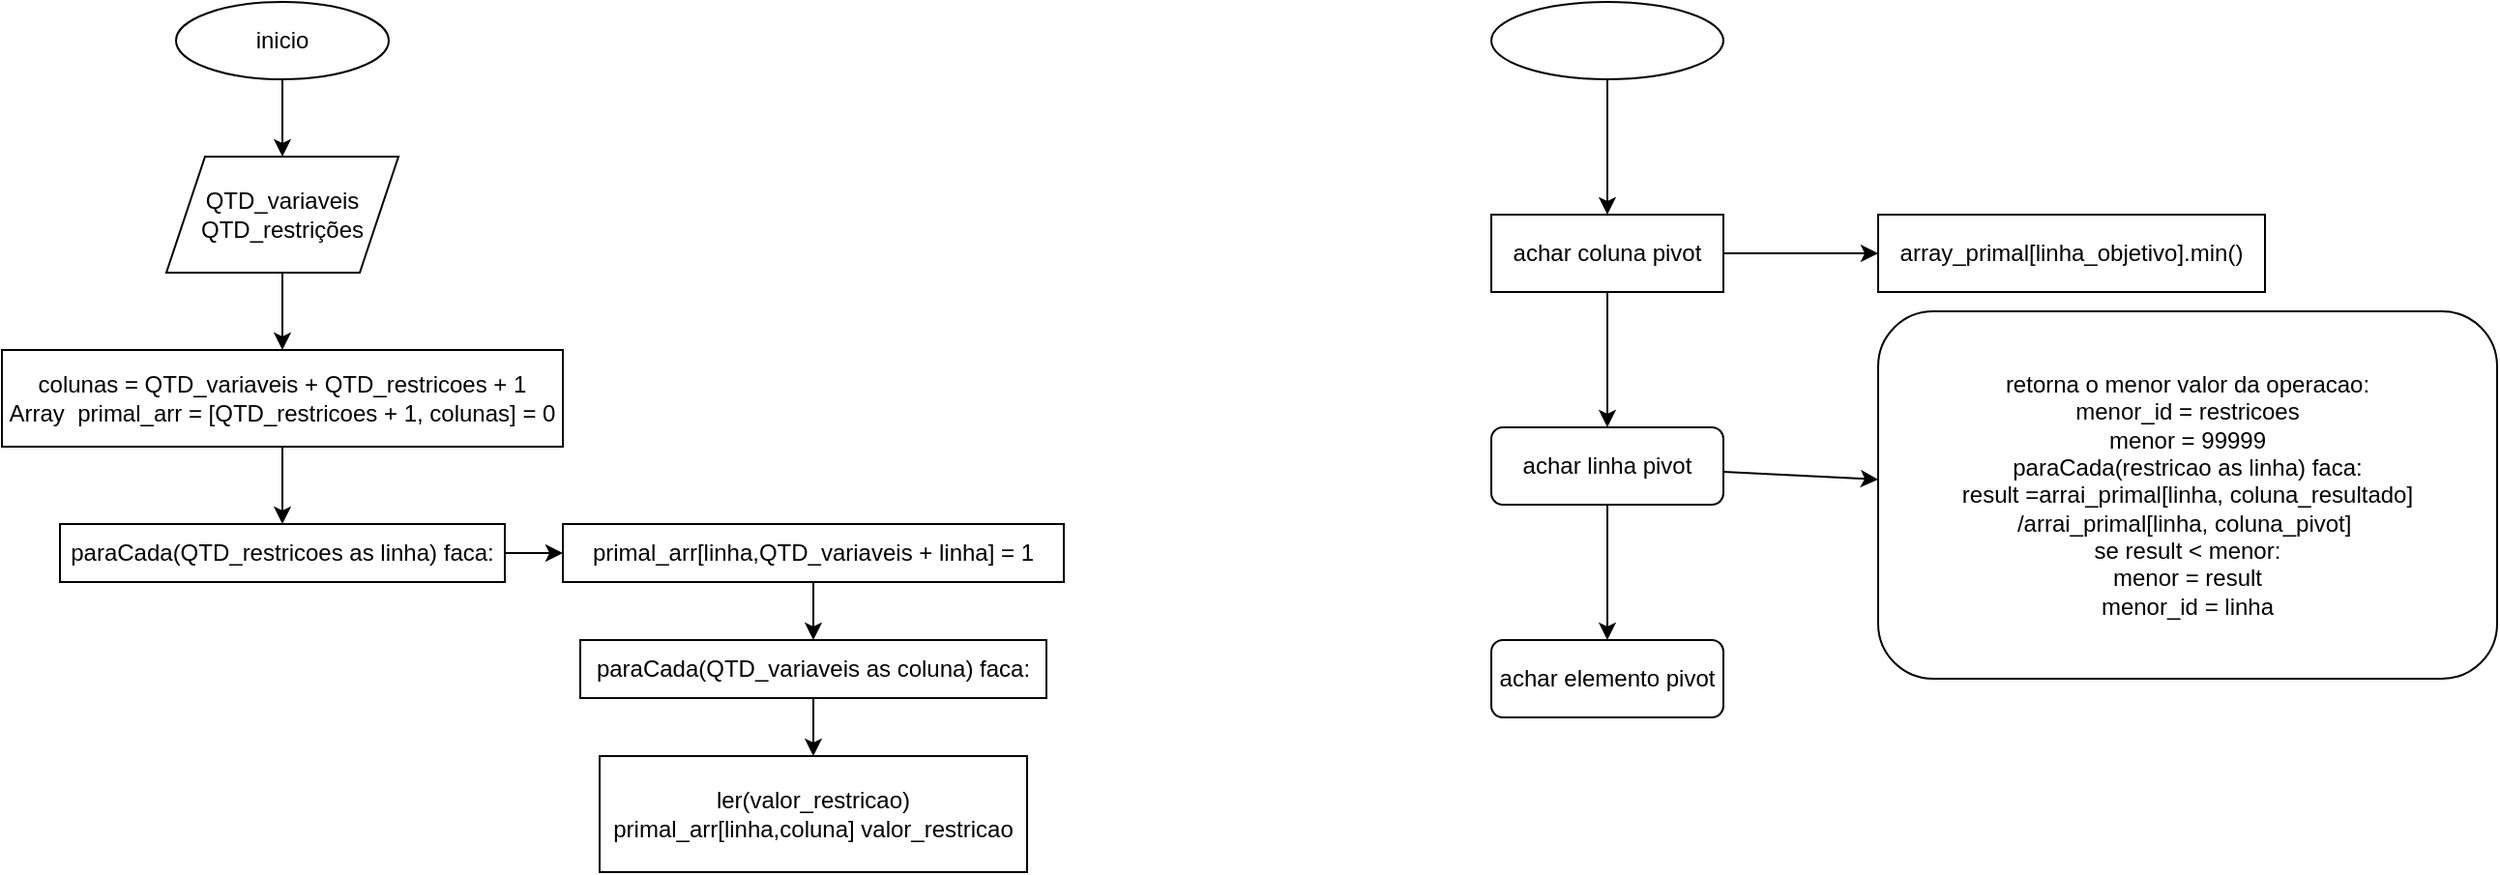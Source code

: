 <mxfile>
    <diagram id="wrco1M1dJcIwPnrIM8x0" name="Página-1">
        <mxGraphModel dx="457" dy="463" grid="1" gridSize="10" guides="1" tooltips="1" connect="1" arrows="1" fold="1" page="1" pageScale="1" pageWidth="850" pageHeight="1100" math="0" shadow="0">
            <root>
                <mxCell id="0"/>
                <mxCell id="1" parent="0"/>
                <mxCell id="4" value="" style="edgeStyle=none;html=1;" parent="1" source="2" target="3" edge="1">
                    <mxGeometry relative="1" as="geometry"/>
                </mxCell>
                <mxCell id="2" value="inicio" style="ellipse;whiteSpace=wrap;html=1;" parent="1" vertex="1">
                    <mxGeometry x="110" y="20" width="110" height="40" as="geometry"/>
                </mxCell>
                <mxCell id="6" value="" style="edgeStyle=none;html=1;entryX=0.5;entryY=0;entryDx=0;entryDy=0;" parent="1" source="3" target="16" edge="1">
                    <mxGeometry relative="1" as="geometry">
                        <mxPoint x="165" y="260" as="targetPoint"/>
                    </mxGeometry>
                </mxCell>
                <mxCell id="3" value="QTD_variaveis&lt;br&gt;QTD_restrições" style="shape=parallelogram;perimeter=parallelogramPerimeter;whiteSpace=wrap;html=1;fixedSize=1;" parent="1" vertex="1">
                    <mxGeometry x="105" y="100" width="120" height="60" as="geometry"/>
                </mxCell>
                <mxCell id="18" value="" style="edgeStyle=none;html=1;" parent="1" source="16" target="17" edge="1">
                    <mxGeometry relative="1" as="geometry"/>
                </mxCell>
                <mxCell id="16" value="colunas = QTD_variaveis + QTD_restricoes + 1&lt;br&gt;Array&amp;nbsp; primal_arr = [QTD_restricoes + 1, colunas] = 0" style="rounded=0;whiteSpace=wrap;html=1;" parent="1" vertex="1">
                    <mxGeometry x="20" y="200" width="290" height="50" as="geometry"/>
                </mxCell>
                <mxCell id="34" value="" style="edgeStyle=none;html=1;" parent="1" source="17" target="35" edge="1">
                    <mxGeometry relative="1" as="geometry">
                        <mxPoint x="341" y="305" as="targetPoint"/>
                    </mxGeometry>
                </mxCell>
                <mxCell id="17" value="paraCada(QTD_restricoes as linha) faca:" style="whiteSpace=wrap;html=1;rounded=0;" parent="1" vertex="1">
                    <mxGeometry x="50" y="290" width="230" height="30" as="geometry"/>
                </mxCell>
                <mxCell id="23" value="" style="edgeStyle=none;html=1;" parent="1" source="21" target="22" edge="1">
                    <mxGeometry relative="1" as="geometry"/>
                </mxCell>
                <mxCell id="21" value="paraCada(QTD_variaveis&amp;nbsp;as coluna) faca:" style="whiteSpace=wrap;html=1;rounded=0;" parent="1" vertex="1">
                    <mxGeometry x="319" y="350" width="241" height="30" as="geometry"/>
                </mxCell>
                <mxCell id="22" value="ler(valor_restricao)&lt;br&gt;primal_arr[linha,coluna] valor_restricao&lt;br&gt;" style="whiteSpace=wrap;html=1;rounded=0;" parent="1" vertex="1">
                    <mxGeometry x="329" y="410" width="221" height="60" as="geometry"/>
                </mxCell>
                <mxCell id="40" value="" style="edgeStyle=none;html=1;" parent="1" source="35" target="21" edge="1">
                    <mxGeometry relative="1" as="geometry"/>
                </mxCell>
                <mxCell id="35" value="primal_arr[linha,QTD_variaveis + linha] = 1" style="whiteSpace=wrap;html=1;rounded=0;" parent="1" vertex="1">
                    <mxGeometry x="310" y="290" width="259" height="30" as="geometry"/>
                </mxCell>
                <mxCell id="45" value="" style="edgeStyle=none;html=1;" parent="1" source="42" target="44" edge="1">
                    <mxGeometry relative="1" as="geometry"/>
                </mxCell>
                <mxCell id="42" value="" style="ellipse;whiteSpace=wrap;html=1;" parent="1" vertex="1">
                    <mxGeometry x="790" y="20" width="120" height="40" as="geometry"/>
                </mxCell>
                <mxCell id="47" value="" style="edgeStyle=none;html=1;" parent="1" source="44" target="46" edge="1">
                    <mxGeometry relative="1" as="geometry"/>
                </mxCell>
                <mxCell id="51" value="" style="edgeStyle=none;html=1;" parent="1" source="44" target="50" edge="1">
                    <mxGeometry relative="1" as="geometry"/>
                </mxCell>
                <mxCell id="44" value="achar coluna pivot" style="whiteSpace=wrap;html=1;" parent="1" vertex="1">
                    <mxGeometry x="790" y="130" width="120" height="40" as="geometry"/>
                </mxCell>
                <mxCell id="49" value="" style="edgeStyle=none;html=1;" parent="1" source="46" target="48" edge="1">
                    <mxGeometry relative="1" as="geometry"/>
                </mxCell>
                <mxCell id="53" value="" style="edgeStyle=none;html=1;" edge="1" parent="1" source="46" target="52">
                    <mxGeometry relative="1" as="geometry"/>
                </mxCell>
                <mxCell id="46" value="achar linha pivot" style="rounded=1;whiteSpace=wrap;html=1;" parent="1" vertex="1">
                    <mxGeometry x="790" y="240" width="120" height="40" as="geometry"/>
                </mxCell>
                <mxCell id="48" value="achar elemento pivot" style="whiteSpace=wrap;html=1;rounded=1;" parent="1" vertex="1">
                    <mxGeometry x="790" y="350" width="120" height="40" as="geometry"/>
                </mxCell>
                <mxCell id="50" value="array_primal[linha_objetivo].min()" style="whiteSpace=wrap;html=1;" parent="1" vertex="1">
                    <mxGeometry x="990" y="130" width="200" height="40" as="geometry"/>
                </mxCell>
                <mxCell id="52" value="retorna o menor valor da operacao:&lt;br&gt;menor_id = restricoes&lt;br&gt;menor = 99999&lt;br&gt;paraCada(restricao as linha) faca:&lt;br&gt;result =arrai_primal[linha, coluna_resultado]&lt;br&gt;/arrai_primal[linha, coluna_pivot]&amp;nbsp;&lt;br&gt;se result &amp;lt; menor:&lt;br&gt;menor = result&lt;br&gt;menor_id = linha" style="whiteSpace=wrap;html=1;rounded=1;" vertex="1" parent="1">
                    <mxGeometry x="990" y="180" width="320" height="190" as="geometry"/>
                </mxCell>
            </root>
        </mxGraphModel>
    </diagram>
</mxfile>